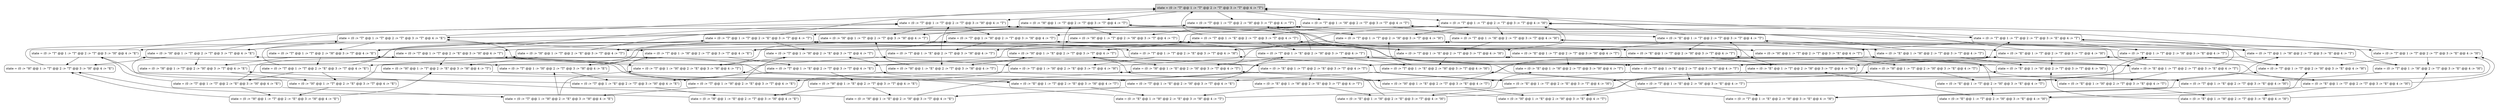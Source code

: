 strict digraph DiskGraph {
node [shape=box,style=rounded]
nodesep=0.35;
subgraph cluster_graph {
color="white";
3247968877808404732 [label="state = (0 :> \"T\" @@ 1 :> \"T\" @@ 2 :> \"T\" @@ 3 :> \"T\" @@ 4 :> \"T\")",style = filled]
3247968877808404732 -> -8607230903952040958 [label="",color="black",fontcolor="black"];
-8607230903952040958 [label="state = (0 :> \"H\" @@ 1 :> \"T\" @@ 2 :> \"T\" @@ 3 :> \"T\" @@ 4 :> \"T\")",tooltip="state = (0 :> \"H\" @@ 1 :> \"T\" @@ 2 :> \"T\" @@ 3 :> \"T\" @@ 4 :> \"T\")"];
3247968877808404732 -> 1431790114664626 [label="",color="black",fontcolor="black"];
1431790114664626 [label="state = (0 :> \"T\" @@ 1 :> \"H\" @@ 2 :> \"T\" @@ 3 :> \"T\" @@ 4 :> \"T\")",tooltip="state = (0 :> \"T\" @@ 1 :> \"H\" @@ 2 :> \"T\" @@ 3 :> \"T\" @@ 4 :> \"T\")"];
3247968877808404732 -> 2276837643404224435 [label="",color="black",fontcolor="black"];
2276837643404224435 [label="state = (0 :> \"T\" @@ 1 :> \"T\" @@ 2 :> \"H\" @@ 3 :> \"T\" @@ 4 :> \"T\")",tooltip="state = (0 :> \"T\" @@ 1 :> \"T\" @@ 2 :> \"H\" @@ 3 :> \"T\" @@ 4 :> \"T\")"];
3247968877808404732 -> 64113050940194692 [label="",color="black",fontcolor="black"];
64113050940194692 [label="state = (0 :> \"T\" @@ 1 :> \"T\" @@ 2 :> \"T\" @@ 3 :> \"H\" @@ 4 :> \"T\")",tooltip="state = (0 :> \"T\" @@ 1 :> \"T\" @@ 2 :> \"T\" @@ 3 :> \"H\" @@ 4 :> \"T\")"];
3247968877808404732 -> 6359154438466095828 [label="",color="black",fontcolor="black"];
6359154438466095828 [label="state = (0 :> \"T\" @@ 1 :> \"T\" @@ 2 :> \"T\" @@ 3 :> \"T\" @@ 4 :> \"H\")",tooltip="state = (0 :> \"T\" @@ 1 :> \"T\" @@ 2 :> \"T\" @@ 3 :> \"T\" @@ 4 :> \"H\")"];
-8607230903952040958 -> -1714223938296152744 [label="",color="black",fontcolor="black"];
-1714223938296152744 [label="state = (0 :> \"E\" @@ 1 :> \"T\" @@ 2 :> \"T\" @@ 3 :> \"T\" @@ 4 :> \"T\")",tooltip="state = (0 :> \"E\" @@ 1 :> \"T\" @@ 2 :> \"T\" @@ 3 :> \"T\" @@ 4 :> \"T\")"];
-8607230903952040958 -> -5042042965833321651 [label="",color="black",fontcolor="black"];
-5042042965833321651 [label="state = (0 :> \"H\" @@ 1 :> \"T\" @@ 2 :> \"H\" @@ 3 :> \"T\" @@ 4 :> \"T\")",tooltip="state = (0 :> \"H\" @@ 1 :> \"T\" @@ 2 :> \"H\" @@ 3 :> \"T\" @@ 4 :> \"T\")"];
-8607230903952040958 -> -6522297349431727238 [label="",color="black",fontcolor="black"];
-6522297349431727238 [label="state = (0 :> \"H\" @@ 1 :> \"T\" @@ 2 :> \"T\" @@ 3 :> \"H\" @@ 4 :> \"T\")",tooltip="state = (0 :> \"H\" @@ 1 :> \"T\" @@ 2 :> \"T\" @@ 3 :> \"H\" @@ 4 :> \"T\")"];
1431790114664626 -> 3700159520759337932 [label="",color="black",fontcolor="black"];
3700159520759337932 [label="state = (0 :> \"T\" @@ 1 :> \"E\" @@ 2 :> \"T\" @@ 3 :> \"T\" @@ 4 :> \"T\")",tooltip="state = (0 :> \"T\" @@ 1 :> \"E\" @@ 2 :> \"T\" @@ 3 :> \"T\" @@ 4 :> \"T\")"];
1431790114664626 -> 3311775417444566986 [label="",color="black",fontcolor="black"];
3311775417444566986 [label="state = (0 :> \"T\" @@ 1 :> \"H\" @@ 2 :> \"T\" @@ 3 :> \"H\" @@ 4 :> \"T\")",tooltip="state = (0 :> \"T\" @@ 1 :> \"H\" @@ 2 :> \"T\" @@ 3 :> \"H\" @@ 4 :> \"T\")"];
1431790114664626 -> 8455030072942326426 [label="",color="black",fontcolor="black"];
8455030072942326426 [label="state = (0 :> \"T\" @@ 1 :> \"H\" @@ 2 :> \"T\" @@ 3 :> \"T\" @@ 4 :> \"H\")",tooltip="state = (0 :> \"T\" @@ 1 :> \"H\" @@ 2 :> \"T\" @@ 3 :> \"T\" @@ 4 :> \"H\")"];
2276837643404224435 -> -5042042965833321651 [label="",color="black",fontcolor="black"];
2276837643404224435 -> -7538978949726360776 [label="",color="black",fontcolor="black"];
-7538978949726360776 [label="state = (0 :> \"T\" @@ 1 :> \"T\" @@ 2 :> \"E\" @@ 3 :> \"T\" @@ 4 :> \"T\")",tooltip="state = (0 :> \"T\" @@ 1 :> \"T\" @@ 2 :> \"E\" @@ 3 :> \"T\" @@ 4 :> \"T\")"];
2276837643404224435 -> 7695430203099391387 [label="",color="black",fontcolor="black"];
7695430203099391387 [label="state = (0 :> \"T\" @@ 1 :> \"T\" @@ 2 :> \"H\" @@ 3 :> \"T\" @@ 4 :> \"H\")",tooltip="state = (0 :> \"T\" @@ 1 :> \"T\" @@ 2 :> \"H\" @@ 3 :> \"T\" @@ 4 :> \"H\")"];
64113050940194692 -> -6522297349431727238 [label="",color="black",fontcolor="black"];
64113050940194692 -> 3311775417444566986 [label="",color="black",fontcolor="black"];
64113050940194692 -> 1315453109686263342 [label="",color="black",fontcolor="black"];
1315453109686263342 [label="state = (0 :> \"T\" @@ 1 :> \"T\" @@ 2 :> \"T\" @@ 3 :> \"E\" @@ 4 :> \"T\")",tooltip="state = (0 :> \"T\" @@ 1 :> \"T\" @@ 2 :> \"T\" @@ 3 :> \"E\" @@ 4 :> \"T\")"];
6359154438466095828 -> 8455030072942326426 [label="",color="black",fontcolor="black"];
6359154438466095828 -> 7695430203099391387 [label="",color="black",fontcolor="black"];
6359154438466095828 -> -6122994969747385919 [label="",color="black",fontcolor="black"];
-6122994969747385919 [label="state = (0 :> \"T\" @@ 1 :> \"T\" @@ 2 :> \"T\" @@ 3 :> \"T\" @@ 4 :> \"E\")",tooltip="state = (0 :> \"T\" @@ 1 :> \"T\" @@ 2 :> \"T\" @@ 3 :> \"T\" @@ 4 :> \"E\")"];
-1714223938296152744 -> 3247968877808404732 [label="",color="black",fontcolor="black"];
-1714223938296152744 -> -4241310982904429290 [label="",color="black",fontcolor="black"];
-4241310982904429290 [label="state = (0 :> \"E\" @@ 1 :> \"H\" @@ 2 :> \"T\" @@ 3 :> \"T\" @@ 4 :> \"T\")",tooltip="state = (0 :> \"E\" @@ 1 :> \"H\" @@ 2 :> \"T\" @@ 3 :> \"T\" @@ 4 :> \"T\")"];
-1714223938296152744 -> -2684651344564776425 [label="",color="black",fontcolor="black"];
-2684651344564776425 [label="state = (0 :> \"E\" @@ 1 :> \"T\" @@ 2 :> \"H\" @@ 3 :> \"T\" @@ 4 :> \"T\")",tooltip="state = (0 :> \"E\" @@ 1 :> \"T\" @@ 2 :> \"H\" @@ 3 :> \"T\" @@ 4 :> \"T\")"];
-1714223938296152744 -> -4195940401365382624 [label="",color="black",fontcolor="black"];
-4195940401365382624 [label="state = (0 :> \"E\" @@ 1 :> \"T\" @@ 2 :> \"T\" @@ 3 :> \"H\" @@ 4 :> \"T\")",tooltip="state = (0 :> \"E\" @@ 1 :> \"T\" @@ 2 :> \"T\" @@ 3 :> \"H\" @@ 4 :> \"T\")"];
-1714223938296152744 -> -7104849179524497552 [label="",color="black",fontcolor="black"];
-7104849179524497552 [label="state = (0 :> \"E\" @@ 1 :> \"T\" @@ 2 :> \"T\" @@ 3 :> \"T\" @@ 4 :> \"H\")",tooltip="state = (0 :> \"E\" @@ 1 :> \"T\" @@ 2 :> \"T\" @@ 3 :> \"T\" @@ 4 :> \"H\")"];
-5042042965833321651 -> -2684651344564776425 [label="",color="black",fontcolor="black"];
-5042042965833321651 -> 3674877863402569670 [label="",color="black",fontcolor="black"];
3674877863402569670 [label="state = (0 :> \"H\" @@ 1 :> \"T\" @@ 2 :> \"E\" @@ 3 :> \"T\" @@ 4 :> \"T\")",tooltip="state = (0 :> \"H\" @@ 1 :> \"T\" @@ 2 :> \"E\" @@ 3 :> \"T\" @@ 4 :> \"T\")"];
-6522297349431727238 -> -4195940401365382624 [label="",color="black",fontcolor="black"];
-6522297349431727238 -> -5197559935311836464 [label="",color="black",fontcolor="black"];
-5197559935311836464 [label="state = (0 :> \"H\" @@ 1 :> \"T\" @@ 2 :> \"T\" @@ 3 :> \"E\" @@ 4 :> \"T\")",tooltip="state = (0 :> \"H\" @@ 1 :> \"T\" @@ 2 :> \"T\" @@ 3 :> \"E\" @@ 4 :> \"T\")"];
3700159520759337932 -> -7582240851409762510 [label="",color="black",fontcolor="black"];
-7582240851409762510 [label="state = (0 :> \"H\" @@ 1 :> \"E\" @@ 2 :> \"T\" @@ 3 :> \"T\" @@ 4 :> \"T\")",tooltip="state = (0 :> \"H\" @@ 1 :> \"E\" @@ 2 :> \"T\" @@ 3 :> \"T\" @@ 4 :> \"T\")"];
3700159520759337932 -> 3247968877808404732 [label="",color="black",fontcolor="black"];
3700159520759337932 -> 131293511163067523 [label="",color="black",fontcolor="black"];
131293511163067523 [label="state = (0 :> \"T\" @@ 1 :> \"E\" @@ 2 :> \"H\" @@ 3 :> \"T\" @@ 4 :> \"T\")",tooltip="state = (0 :> \"T\" @@ 1 :> \"E\" @@ 2 :> \"H\" @@ 3 :> \"T\" @@ 4 :> \"T\")"];
3700159520759337932 -> 2209375691691599028 [label="",color="black",fontcolor="black"];
2209375691691599028 [label="state = (0 :> \"T\" @@ 1 :> \"E\" @@ 2 :> \"T\" @@ 3 :> \"H\" @@ 4 :> \"T\")",tooltip="state = (0 :> \"T\" @@ 1 :> \"E\" @@ 2 :> \"T\" @@ 3 :> \"H\" @@ 4 :> \"T\")"];
3700159520759337932 -> 5047057729453445604 [label="",color="black",fontcolor="black"];
5047057729453445604 [label="state = (0 :> \"T\" @@ 1 :> \"E\" @@ 2 :> \"T\" @@ 3 :> \"T\" @@ 4 :> \"H\")",tooltip="state = (0 :> \"T\" @@ 1 :> \"E\" @@ 2 :> \"T\" @@ 3 :> \"T\" @@ 4 :> \"H\")"];
3311775417444566986 -> 2209375691691599028 [label="",color="black",fontcolor="black"];
3311775417444566986 -> 4564224408367818336 [label="",color="black",fontcolor="black"];
4564224408367818336 [label="state = (0 :> \"T\" @@ 1 :> \"H\" @@ 2 :> \"T\" @@ 3 :> \"E\" @@ 4 :> \"T\")",tooltip="state = (0 :> \"T\" @@ 1 :> \"H\" @@ 2 :> \"T\" @@ 3 :> \"E\" @@ 4 :> \"T\")"];
8455030072942326426 -> 5047057729453445604 [label="",color="black",fontcolor="black"];
8455030072942326426 -> -8786297692615464561 [label="",color="black",fontcolor="black"];
-8786297692615464561 [label="state = (0 :> \"T\" @@ 1 :> \"H\" @@ 2 :> \"T\" @@ 3 :> \"T\" @@ 4 :> \"E\")",tooltip="state = (0 :> \"T\" @@ 1 :> \"H\" @@ 2 :> \"T\" @@ 3 :> \"T\" @@ 4 :> \"E\")"];
-7538978949726360776 -> 3674877863402569670 [label="",color="black",fontcolor="black"];
-7538978949726360776 -> -5010774798967532682 [label="",color="black",fontcolor="black"];
-5010774798967532682 [label="state = (0 :> \"T\" @@ 1 :> \"H\" @@ 2 :> \"E\" @@ 3 :> \"T\" @@ 4 :> \"T\")",tooltip="state = (0 :> \"T\" @@ 1 :> \"H\" @@ 2 :> \"E\" @@ 3 :> \"T\" @@ 4 :> \"T\")"];
-7538978949726360776 -> 3247968877808404732 [label="",color="black",fontcolor="black"];
-7538978949726360776 -> -5003228086903022528 [label="",color="black",fontcolor="black"];
-5003228086903022528 [label="state = (0 :> \"T\" @@ 1 :> \"T\" @@ 2 :> \"E\" @@ 3 :> \"H\" @@ 4 :> \"T\")",tooltip="state = (0 :> \"T\" @@ 1 :> \"T\" @@ 2 :> \"E\" @@ 3 :> \"H\" @@ 4 :> \"T\")"];
-7538978949726360776 -> -2147247597541381872 [label="",color="black",fontcolor="black"];
-2147247597541381872 [label="state = (0 :> \"T\" @@ 1 :> \"T\" @@ 2 :> \"E\" @@ 3 :> \"T\" @@ 4 :> \"H\")",tooltip="state = (0 :> \"T\" @@ 1 :> \"T\" @@ 2 :> \"E\" @@ 3 :> \"T\" @@ 4 :> \"H\")"];
7695430203099391387 -> -2147247597541381872 [label="",color="black",fontcolor="black"];
7695430203099391387 -> -7382198865851056498 [label="",color="black",fontcolor="black"];
-7382198865851056498 [label="state = (0 :> \"T\" @@ 1 :> \"T\" @@ 2 :> \"H\" @@ 3 :> \"T\" @@ 4 :> \"E\")",tooltip="state = (0 :> \"T\" @@ 1 :> \"T\" @@ 2 :> \"H\" @@ 3 :> \"T\" @@ 4 :> \"E\")"];
1315453109686263342 -> -5197559935311836464 [label="",color="black",fontcolor="black"];
1315453109686263342 -> 4564224408367818336 [label="",color="black",fontcolor="black"];
1315453109686263342 -> 2362846194609926497 [label="",color="black",fontcolor="black"];
2362846194609926497 [label="state = (0 :> \"T\" @@ 1 :> \"T\" @@ 2 :> \"H\" @@ 3 :> \"E\" @@ 4 :> \"T\")",tooltip="state = (0 :> \"T\" @@ 1 :> \"T\" @@ 2 :> \"H\" @@ 3 :> \"E\" @@ 4 :> \"T\")"];
1315453109686263342 -> 3247968877808404732 [label="",color="black",fontcolor="black"];
1315453109686263342 -> 7427058776351300614 [label="",color="black",fontcolor="black"];
7427058776351300614 [label="state = (0 :> \"T\" @@ 1 :> \"T\" @@ 2 :> \"T\" @@ 3 :> \"E\" @@ 4 :> \"H\")",tooltip="state = (0 :> \"T\" @@ 1 :> \"T\" @@ 2 :> \"T\" @@ 3 :> \"E\" @@ 4 :> \"H\")"];
-6122994969747385919 -> 1051911437105218879 [label="",color="black",fontcolor="black"];
1051911437105218879 [label="state = (0 :> \"H\" @@ 1 :> \"T\" @@ 2 :> \"T\" @@ 3 :> \"T\" @@ 4 :> \"E\")",tooltip="state = (0 :> \"H\" @@ 1 :> \"T\" @@ 2 :> \"T\" @@ 3 :> \"T\" @@ 4 :> \"E\")"];
-6122994969747385919 -> -8786297692615464561 [label="",color="black",fontcolor="black"];
-6122994969747385919 -> -7382198865851056498 [label="",color="black",fontcolor="black"];
-6122994969747385919 -> -8721752281214687559 [label="",color="black",fontcolor="black"];
-8721752281214687559 [label="state = (0 :> \"T\" @@ 1 :> \"T\" @@ 2 :> \"T\" @@ 3 :> \"H\" @@ 4 :> \"E\")",tooltip="state = (0 :> \"T\" @@ 1 :> \"T\" @@ 2 :> \"T\" @@ 3 :> \"H\" @@ 4 :> \"E\")"];
-6122994969747385919 -> 3247968877808404732 [label="",color="black",fontcolor="black"];
-4241310982904429290 -> 1431790114664626 [label="",color="black",fontcolor="black"];
-4241310982904429290 -> -1669979872534056338 [label="",color="black",fontcolor="black"];
-1669979872534056338 [label="state = (0 :> \"E\" @@ 1 :> \"H\" @@ 2 :> \"T\" @@ 3 :> \"H\" @@ 4 :> \"T\")",tooltip="state = (0 :> \"E\" @@ 1 :> \"H\" @@ 2 :> \"T\" @@ 3 :> \"H\" @@ 4 :> \"T\")"];
-4241310982904429290 -> -5732927189111716034 [label="",color="black",fontcolor="black"];
-5732927189111716034 [label="state = (0 :> \"E\" @@ 1 :> \"H\" @@ 2 :> \"T\" @@ 3 :> \"T\" @@ 4 :> \"H\")",tooltip="state = (0 :> \"E\" @@ 1 :> \"H\" @@ 2 :> \"T\" @@ 3 :> \"T\" @@ 4 :> \"H\")"];
-2684651344564776425 -> 2276837643404224435 [label="",color="black",fontcolor="black"];
-2684651344564776425 -> 5928683811385646748 [label="",color="black",fontcolor="black"];
5928683811385646748 [label="state = (0 :> \"E\" @@ 1 :> \"T\" @@ 2 :> \"E\" @@ 3 :> \"T\" @@ 4 :> \"T\")",tooltip="state = (0 :> \"E\" @@ 1 :> \"T\" @@ 2 :> \"E\" @@ 3 :> \"T\" @@ 4 :> \"T\")"];
-2684651344564776425 -> -5769840192980217793 [label="",color="black",fontcolor="black"];
-5769840192980217793 [label="state = (0 :> \"E\" @@ 1 :> \"T\" @@ 2 :> \"H\" @@ 3 :> \"T\" @@ 4 :> \"H\")",tooltip="state = (0 :> \"E\" @@ 1 :> \"T\" @@ 2 :> \"H\" @@ 3 :> \"T\" @@ 4 :> \"H\")"];
-4195940401365382624 -> 64113050940194692 [label="",color="black",fontcolor="black"];
-4195940401365382624 -> -1669979872534056338 [label="",color="black",fontcolor="black"];
-4195940401365382624 -> -2925178430143992950 [label="",color="black",fontcolor="black"];
-2925178430143992950 [label="state = (0 :> \"E\" @@ 1 :> \"T\" @@ 2 :> \"T\" @@ 3 :> \"E\" @@ 4 :> \"T\")",tooltip="state = (0 :> \"E\" @@ 1 :> \"T\" @@ 2 :> \"T\" @@ 3 :> \"E\" @@ 4 :> \"T\")"];
-7104849179524497552 -> 6359154438466095828 [label="",color="black",fontcolor="black"];
-7104849179524497552 -> -5732927189111716034 [label="",color="black",fontcolor="black"];
-7104849179524497552 -> -5769840192980217793 [label="",color="black",fontcolor="black"];
3674877863402569670 -> 5928683811385646748 [label="",color="black",fontcolor="black"];
3674877863402569670 -> -8607230903952040958 [label="",color="black",fontcolor="black"];
3674877863402569670 -> 2238031680772540606 [label="",color="black",fontcolor="black"];
2238031680772540606 [label="state = (0 :> \"H\" @@ 1 :> \"T\" @@ 2 :> \"E\" @@ 3 :> \"H\" @@ 4 :> \"T\")",tooltip="state = (0 :> \"H\" @@ 1 :> \"T\" @@ 2 :> \"E\" @@ 3 :> \"H\" @@ 4 :> \"T\")"];
-5197559935311836464 -> -2925178430143992950 [label="",color="black",fontcolor="black"];
-5197559935311836464 -> -8839044908317907553 [label="",color="black",fontcolor="black"];
-8839044908317907553 [label="state = (0 :> \"H\" @@ 1 :> \"T\" @@ 2 :> \"H\" @@ 3 :> \"E\" @@ 4 :> \"T\")",tooltip="state = (0 :> \"H\" @@ 1 :> \"T\" @@ 2 :> \"H\" @@ 3 :> \"E\" @@ 4 :> \"T\")"];
-5197559935311836464 -> -8607230903952040958 [label="",color="black",fontcolor="black"];
-7582240851409762510 -> -8607230903952040958 [label="",color="black",fontcolor="black"];
-7582240851409762510 -> -6607464943189497731 [label="",color="black",fontcolor="black"];
-6607464943189497731 [label="state = (0 :> \"H\" @@ 1 :> \"E\" @@ 2 :> \"H\" @@ 3 :> \"T\" @@ 4 :> \"T\")",tooltip="state = (0 :> \"H\" @@ 1 :> \"E\" @@ 2 :> \"H\" @@ 3 :> \"T\" @@ 4 :> \"T\")"];
-7582240851409762510 -> -4956593913871798198 [label="",color="black",fontcolor="black"];
-4956593913871798198 [label="state = (0 :> \"H\" @@ 1 :> \"E\" @@ 2 :> \"T\" @@ 3 :> \"H\" @@ 4 :> \"T\")",tooltip="state = (0 :> \"H\" @@ 1 :> \"E\" @@ 2 :> \"T\" @@ 3 :> \"H\" @@ 4 :> \"T\")"];
131293511163067523 -> -6607464943189497731 [label="",color="black",fontcolor="black"];
131293511163067523 -> 2276837643404224435 [label="",color="black",fontcolor="black"];
131293511163067523 -> 8395037333407514283 [label="",color="black",fontcolor="black"];
8395037333407514283 [label="state = (0 :> \"T\" @@ 1 :> \"E\" @@ 2 :> \"H\" @@ 3 :> \"T\" @@ 4 :> \"H\")",tooltip="state = (0 :> \"T\" @@ 1 :> \"E\" @@ 2 :> \"H\" @@ 3 :> \"T\" @@ 4 :> \"H\")"];
2209375691691599028 -> -4956593913871798198 [label="",color="black",fontcolor="black"];
2209375691691599028 -> 64113050940194692 [label="",color="black",fontcolor="black"];
2209375691691599028 -> 868047544698062110 [label="",color="black",fontcolor="black"];
868047544698062110 [label="state = (0 :> \"T\" @@ 1 :> \"E\" @@ 2 :> \"T\" @@ 3 :> \"E\" @@ 4 :> \"T\")",tooltip="state = (0 :> \"T\" @@ 1 :> \"E\" @@ 2 :> \"T\" @@ 3 :> \"E\" @@ 4 :> \"T\")"];
5047057729453445604 -> 6359154438466095828 [label="",color="black",fontcolor="black"];
5047057729453445604 -> 8395037333407514283 [label="",color="black",fontcolor="black"];
5047057729453445604 -> -5382855425079342351 [label="",color="black",fontcolor="black"];
-5382855425079342351 [label="state = (0 :> \"T\" @@ 1 :> \"E\" @@ 2 :> \"T\" @@ 3 :> \"T\" @@ 4 :> \"E\")",tooltip="state = (0 :> \"T\" @@ 1 :> \"E\" @@ 2 :> \"T\" @@ 3 :> \"T\" @@ 4 :> \"E\")"];
4564224408367818336 -> 868047544698062110 [label="",color="black",fontcolor="black"];
4564224408367818336 -> 1431790114664626 [label="",color="black",fontcolor="black"];
4564224408367818336 -> 5333452539381408840 [label="",color="black",fontcolor="black"];
5333452539381408840 [label="state = (0 :> \"T\" @@ 1 :> \"H\" @@ 2 :> \"T\" @@ 3 :> \"E\" @@ 4 :> \"H\")",tooltip="state = (0 :> \"T\" @@ 1 :> \"H\" @@ 2 :> \"T\" @@ 3 :> \"E\" @@ 4 :> \"H\")"];
-8786297692615464561 -> -5382855425079342351 [label="",color="black",fontcolor="black"];
-8786297692615464561 -> -6061826636836708617 [label="",color="black",fontcolor="black"];
-6061826636836708617 [label="state = (0 :> \"T\" @@ 1 :> \"H\" @@ 2 :> \"T\" @@ 3 :> \"H\" @@ 4 :> \"E\")",tooltip="state = (0 :> \"T\" @@ 1 :> \"H\" @@ 2 :> \"T\" @@ 3 :> \"H\" @@ 4 :> \"E\")"];
-8786297692615464561 -> 1431790114664626 [label="",color="black",fontcolor="black"];
-5010774798967532682 -> 1431790114664626 [label="",color="black",fontcolor="black"];
-5010774798967532682 -> -7528053917934590962 [label="",color="black",fontcolor="black"];
-7528053917934590962 [label="state = (0 :> \"T\" @@ 1 :> \"H\" @@ 2 :> \"E\" @@ 3 :> \"H\" @@ 4 :> \"T\")",tooltip="state = (0 :> \"T\" @@ 1 :> \"H\" @@ 2 :> \"E\" @@ 3 :> \"H\" @@ 4 :> \"T\")"];
-5010774798967532682 -> -3520269101658664610 [label="",color="black",fontcolor="black"];
-3520269101658664610 [label="state = (0 :> \"T\" @@ 1 :> \"H\" @@ 2 :> \"E\" @@ 3 :> \"T\" @@ 4 :> \"H\")",tooltip="state = (0 :> \"T\" @@ 1 :> \"H\" @@ 2 :> \"E\" @@ 3 :> \"T\" @@ 4 :> \"H\")"];
-5003228086903022528 -> 2238031680772540606 [label="",color="black",fontcolor="black"];
-5003228086903022528 -> -7528053917934590962 [label="",color="black",fontcolor="black"];
-5003228086903022528 -> 64113050940194692 [label="",color="black",fontcolor="black"];
-2147247597541381872 -> -3520269101658664610 [label="",color="black",fontcolor="black"];
-2147247597541381872 -> 6359154438466095828 [label="",color="black",fontcolor="black"];
-2147247597541381872 -> 1258176029874647557 [label="",color="black",fontcolor="black"];
1258176029874647557 [label="state = (0 :> \"T\" @@ 1 :> \"T\" @@ 2 :> \"E\" @@ 3 :> \"T\" @@ 4 :> \"E\")",tooltip="state = (0 :> \"T\" @@ 1 :> \"T\" @@ 2 :> \"E\" @@ 3 :> \"T\" @@ 4 :> \"E\")"];
-7382198865851056498 -> 4328744682281511536 [label="",color="black",fontcolor="black"];
4328744682281511536 [label="state = (0 :> \"H\" @@ 1 :> \"T\" @@ 2 :> \"H\" @@ 3 :> \"T\" @@ 4 :> \"E\")",tooltip="state = (0 :> \"H\" @@ 1 :> \"T\" @@ 2 :> \"H\" @@ 3 :> \"T\" @@ 4 :> \"E\")"];
-7382198865851056498 -> 1258176029874647557 [label="",color="black",fontcolor="black"];
-7382198865851056498 -> 2276837643404224435 [label="",color="black",fontcolor="black"];
2362846194609926497 -> -8839044908317907553 [label="",color="black",fontcolor="black"];
2362846194609926497 -> 2276837643404224435 [label="",color="black",fontcolor="black"];
2362846194609926497 -> 6168206498482500425 [label="",color="black",fontcolor="black"];
6168206498482500425 [label="state = (0 :> \"T\" @@ 1 :> \"T\" @@ 2 :> \"H\" @@ 3 :> \"E\" @@ 4 :> \"H\")",tooltip="state = (0 :> \"T\" @@ 1 :> \"T\" @@ 2 :> \"H\" @@ 3 :> \"E\" @@ 4 :> \"H\")"];
7427058776351300614 -> 5333452539381408840 [label="",color="black",fontcolor="black"];
7427058776351300614 -> 6168206498482500425 [label="",color="black",fontcolor="black"];
7427058776351300614 -> 6359154438466095828 [label="",color="black",fontcolor="black"];
1051911437105218879 -> 4328744682281511536 [label="",color="black",fontcolor="black"];
1051911437105218879 -> 2551852029309432391 [label="",color="black",fontcolor="black"];
2551852029309432391 [label="state = (0 :> \"H\" @@ 1 :> \"T\" @@ 2 :> \"T\" @@ 3 :> \"H\" @@ 4 :> \"E\")",tooltip="state = (0 :> \"H\" @@ 1 :> \"T\" @@ 2 :> \"T\" @@ 3 :> \"H\" @@ 4 :> \"E\")"];
1051911437105218879 -> -8607230903952040958 [label="",color="black",fontcolor="black"];
-8721752281214687559 -> 2551852029309432391 [label="",color="black",fontcolor="black"];
-8721752281214687559 -> -6061826636836708617 [label="",color="black",fontcolor="black"];
-8721752281214687559 -> 64113050940194692 [label="",color="black",fontcolor="black"];
-1669979872534056338 -> 3311775417444566986 [label="",color="black",fontcolor="black"];
-1669979872534056338 -> -400360772304645180 [label="",color="black",fontcolor="black"];
-400360772304645180 [label="state = (0 :> \"E\" @@ 1 :> \"H\" @@ 2 :> \"T\" @@ 3 :> \"E\" @@ 4 :> \"T\")",tooltip="state = (0 :> \"E\" @@ 1 :> \"H\" @@ 2 :> \"T\" @@ 3 :> \"E\" @@ 4 :> \"T\")"];
-5732927189111716034 -> 8455030072942326426 [label="",color="black",fontcolor="black"];
5928683811385646748 -> -7538978949726360776 [label="",color="black",fontcolor="black"];
5928683811385646748 -> 9174086201263924946 [label="",color="black",fontcolor="black"];
9174086201263924946 [label="state = (0 :> \"E\" @@ 1 :> \"H\" @@ 2 :> \"E\" @@ 3 :> \"T\" @@ 4 :> \"T\")",tooltip="state = (0 :> \"E\" @@ 1 :> \"H\" @@ 2 :> \"E\" @@ 3 :> \"T\" @@ 4 :> \"T\")"];
5928683811385646748 -> -1714223938296152744 [label="",color="black",fontcolor="black"];
5928683811385646748 -> 9202602834959985124 [label="",color="black",fontcolor="black"];
9202602834959985124 [label="state = (0 :> \"E\" @@ 1 :> \"T\" @@ 2 :> \"E\" @@ 3 :> \"H\" @@ 4 :> \"T\")",tooltip="state = (0 :> \"E\" @@ 1 :> \"T\" @@ 2 :> \"E\" @@ 3 :> \"H\" @@ 4 :> \"T\")"];
5928683811385646748 -> 2816352557374741684 [label="",color="black",fontcolor="black"];
2816352557374741684 [label="state = (0 :> \"E\" @@ 1 :> \"T\" @@ 2 :> \"E\" @@ 3 :> \"T\" @@ 4 :> \"H\")",tooltip="state = (0 :> \"E\" @@ 1 :> \"T\" @@ 2 :> \"E\" @@ 3 :> \"T\" @@ 4 :> \"H\")"];
-5769840192980217793 -> 7695430203099391387 [label="",color="black",fontcolor="black"];
-5769840192980217793 -> 2816352557374741684 [label="",color="black",fontcolor="black"];
-2925178430143992950 -> 1315453109686263342 [label="",color="black",fontcolor="black"];
-2925178430143992950 -> -400360772304645180 [label="",color="black",fontcolor="black"];
-2925178430143992950 -> -1879052121094880059 [label="",color="black",fontcolor="black"];
-1879052121094880059 [label="state = (0 :> \"E\" @@ 1 :> \"T\" @@ 2 :> \"H\" @@ 3 :> \"E\" @@ 4 :> \"T\")",tooltip="state = (0 :> \"E\" @@ 1 :> \"T\" @@ 2 :> \"H\" @@ 3 :> \"E\" @@ 4 :> \"T\")"];
-2925178430143992950 -> -1714223938296152744 [label="",color="black",fontcolor="black"];
-2925178430143992950 -> -6758506050267879006 [label="",color="black",fontcolor="black"];
-6758506050267879006 [label="state = (0 :> \"E\" @@ 1 :> \"T\" @@ 2 :> \"T\" @@ 3 :> \"E\" @@ 4 :> \"H\")",tooltip="state = (0 :> \"E\" @@ 1 :> \"T\" @@ 2 :> \"T\" @@ 3 :> \"E\" @@ 4 :> \"H\")"];
2238031680772540606 -> 9202602834959985124 [label="",color="black",fontcolor="black"];
2238031680772540606 -> -6522297349431727238 [label="",color="black",fontcolor="black"];
-8839044908317907553 -> -1879052121094880059 [label="",color="black",fontcolor="black"];
-8839044908317907553 -> -5042042965833321651 [label="",color="black",fontcolor="black"];
-6607464943189497731 -> -5042042965833321651 [label="",color="black",fontcolor="black"];
-4956593913871798198 -> -6522297349431727238 [label="",color="black",fontcolor="black"];
-4956593913871798198 -> -6227335065818951200 [label="",color="black",fontcolor="black"];
-6227335065818951200 [label="state = (0 :> \"H\" @@ 1 :> \"E\" @@ 2 :> \"T\" @@ 3 :> \"E\" @@ 4 :> \"T\")",tooltip="state = (0 :> \"H\" @@ 1 :> \"E\" @@ 2 :> \"T\" @@ 3 :> \"E\" @@ 4 :> \"T\")"];
8395037333407514283 -> 7695430203099391387 [label="",color="black",fontcolor="black"];
8395037333407514283 -> -8662770396265749058 [label="",color="black",fontcolor="black"];
-8662770396265749058 [label="state = (0 :> \"T\" @@ 1 :> \"E\" @@ 2 :> \"H\" @@ 3 :> \"T\" @@ 4 :> \"E\")",tooltip="state = (0 :> \"T\" @@ 1 :> \"E\" @@ 2 :> \"H\" @@ 3 :> \"T\" @@ 4 :> \"E\")"];
868047544698062110 -> -6227335065818951200 [label="",color="black",fontcolor="black"];
868047544698062110 -> 1315453109686263342 [label="",color="black",fontcolor="black"];
868047544698062110 -> 4503605257753012817 [label="",color="black",fontcolor="black"];
4503605257753012817 [label="state = (0 :> \"T\" @@ 1 :> \"E\" @@ 2 :> \"H\" @@ 3 :> \"E\" @@ 4 :> \"T\")",tooltip="state = (0 :> \"T\" @@ 1 :> \"E\" @@ 2 :> \"H\" @@ 3 :> \"E\" @@ 4 :> \"T\")"];
868047544698062110 -> 3700159520759337932 [label="",color="black",fontcolor="black"];
868047544698062110 -> 8743940565474035510 [label="",color="black",fontcolor="black"];
8743940565474035510 [label="state = (0 :> \"T\" @@ 1 :> \"E\" @@ 2 :> \"T\" @@ 3 :> \"E\" @@ 4 :> \"H\")",tooltip="state = (0 :> \"T\" @@ 1 :> \"E\" @@ 2 :> \"T\" @@ 3 :> \"E\" @@ 4 :> \"H\")"];
-5382855425079342351 -> 1212491834555325967 [label="",color="black",fontcolor="black"];
1212491834555325967 [label="state = (0 :> \"H\" @@ 1 :> \"E\" @@ 2 :> \"T\" @@ 3 :> \"T\" @@ 4 :> \"E\")",tooltip="state = (0 :> \"H\" @@ 1 :> \"E\" @@ 2 :> \"T\" @@ 3 :> \"T\" @@ 4 :> \"E\")"];
-5382855425079342351 -> -6122994969747385919 [label="",color="black",fontcolor="black"];
-5382855425079342351 -> -8662770396265749058 [label="",color="black",fontcolor="black"];
-5382855425079342351 -> -7440899293401678455 [label="",color="black",fontcolor="black"];
-7440899293401678455 [label="state = (0 :> \"T\" @@ 1 :> \"E\" @@ 2 :> \"T\" @@ 3 :> \"H\" @@ 4 :> \"E\")",tooltip="state = (0 :> \"T\" @@ 1 :> \"E\" @@ 2 :> \"T\" @@ 3 :> \"H\" @@ 4 :> \"E\")"];
-5382855425079342351 -> 3700159520759337932 [label="",color="black",fontcolor="black"];
5333452539381408840 -> 8743940565474035510 [label="",color="black",fontcolor="black"];
5333452539381408840 -> 8455030072942326426 [label="",color="black",fontcolor="black"];
-6061826636836708617 -> -7440899293401678455 [label="",color="black",fontcolor="black"];
-6061826636836708617 -> 3311775417444566986 [label="",color="black",fontcolor="black"];
-7528053917934590962 -> 3311775417444566986 [label="",color="black",fontcolor="black"];
-3520269101658664610 -> 8455030072942326426 [label="",color="black",fontcolor="black"];
-3520269101658664610 -> 4351598905711970891 [label="",color="black",fontcolor="black"];
4351598905711970891 [label="state = (0 :> \"T\" @@ 1 :> \"H\" @@ 2 :> \"E\" @@ 3 :> \"T\" @@ 4 :> \"E\")",tooltip="state = (0 :> \"T\" @@ 1 :> \"H\" @@ 2 :> \"E\" @@ 3 :> \"T\" @@ 4 :> \"E\")"];
1258176029874647557 -> -5410491067840518405 [label="",color="black",fontcolor="black"];
-5410491067840518405 [label="state = (0 :> \"H\" @@ 1 :> \"T\" @@ 2 :> \"E\" @@ 3 :> \"T\" @@ 4 :> \"E\")",tooltip="state = (0 :> \"H\" @@ 1 :> \"T\" @@ 2 :> \"E\" @@ 3 :> \"T\" @@ 4 :> \"E\")"];
1258176029874647557 -> 4351598905711970891 [label="",color="black",fontcolor="black"];
1258176029874647557 -> -6122994969747385919 [label="",color="black",fontcolor="black"];
1258176029874647557 -> 4360940640777536893 [label="",color="black",fontcolor="black"];
4360940640777536893 [label="state = (0 :> \"T\" @@ 1 :> \"T\" @@ 2 :> \"E\" @@ 3 :> \"H\" @@ 4 :> \"E\")",tooltip="state = (0 :> \"T\" @@ 1 :> \"T\" @@ 2 :> \"E\" @@ 3 :> \"H\" @@ 4 :> \"E\")"];
1258176029874647557 -> -7538978949726360776 [label="",color="black",fontcolor="black"];
4328744682281511536 -> -5410491067840518405 [label="",color="black",fontcolor="black"];
4328744682281511536 -> -5042042965833321651 [label="",color="black",fontcolor="black"];
6168206498482500425 -> 7695430203099391387 [label="",color="black",fontcolor="black"];
2551852029309432391 -> -6522297349431727238 [label="",color="black",fontcolor="black"];
-400360772304645180 -> 4564224408367818336 [label="",color="black",fontcolor="black"];
-400360772304645180 -> -4241310982904429290 [label="",color="black",fontcolor="black"];
-400360772304645180 -> -8132662245226032660 [label="",color="black",fontcolor="black"];
-8132662245226032660 [label="state = (0 :> \"E\" @@ 1 :> \"H\" @@ 2 :> \"T\" @@ 3 :> \"E\" @@ 4 :> \"H\")",tooltip="state = (0 :> \"E\" @@ 1 :> \"H\" @@ 2 :> \"T\" @@ 3 :> \"E\" @@ 4 :> \"H\")"];
9174086201263924946 -> -5010774798967532682 [label="",color="black",fontcolor="black"];
9174086201263924946 -> -4241310982904429290 [label="",color="black",fontcolor="black"];
9174086201263924946 -> 5953823362289291690 [label="",color="black",fontcolor="black"];
5953823362289291690 [label="state = (0 :> \"E\" @@ 1 :> \"H\" @@ 2 :> \"E\" @@ 3 :> \"H\" @@ 4 :> \"T\")",tooltip="state = (0 :> \"E\" @@ 1 :> \"H\" @@ 2 :> \"E\" @@ 3 :> \"H\" @@ 4 :> \"T\")"];
9174086201263924946 -> 721629213713736954 [label="",color="black",fontcolor="black"];
721629213713736954 [label="state = (0 :> \"E\" @@ 1 :> \"H\" @@ 2 :> \"E\" @@ 3 :> \"T\" @@ 4 :> \"H\")",tooltip="state = (0 :> \"E\" @@ 1 :> \"H\" @@ 2 :> \"E\" @@ 3 :> \"T\" @@ 4 :> \"H\")"];
9202602834959985124 -> -5003228086903022528 [label="",color="black",fontcolor="black"];
9202602834959985124 -> 5953823362289291690 [label="",color="black",fontcolor="black"];
9202602834959985124 -> -4195940401365382624 [label="",color="black",fontcolor="black"];
2816352557374741684 -> -2147247597541381872 [label="",color="black",fontcolor="black"];
2816352557374741684 -> 721629213713736954 [label="",color="black",fontcolor="black"];
2816352557374741684 -> -7104849179524497552 [label="",color="black",fontcolor="black"];
-1879052121094880059 -> 2362846194609926497 [label="",color="black",fontcolor="black"];
-1879052121094880059 -> -2684651344564776425 [label="",color="black",fontcolor="black"];
-1879052121094880059 -> -8016654502215579923 [label="",color="black",fontcolor="black"];
-8016654502215579923 [label="state = (0 :> \"E\" @@ 1 :> \"T\" @@ 2 :> \"H\" @@ 3 :> \"E\" @@ 4 :> \"H\")",tooltip="state = (0 :> \"E\" @@ 1 :> \"T\" @@ 2 :> \"H\" @@ 3 :> \"E\" @@ 4 :> \"H\")"];
-6758506050267879006 -> 7427058776351300614 [label="",color="black",fontcolor="black"];
-6758506050267879006 -> -8132662245226032660 [label="",color="black",fontcolor="black"];
-6758506050267879006 -> -8016654502215579923 [label="",color="black",fontcolor="black"];
-6758506050267879006 -> -7104849179524497552 [label="",color="black",fontcolor="black"];
-6227335065818951200 -> -5197559935311836464 [label="",color="black",fontcolor="black"];
-6227335065818951200 -> -7268837861865750865 [label="",color="black",fontcolor="black"];
-7268837861865750865 [label="state = (0 :> \"H\" @@ 1 :> \"E\" @@ 2 :> \"H\" @@ 3 :> \"E\" @@ 4 :> \"T\")",tooltip="state = (0 :> \"H\" @@ 1 :> \"E\" @@ 2 :> \"H\" @@ 3 :> \"E\" @@ 4 :> \"T\")"];
-6227335065818951200 -> -7582240851409762510 [label="",color="black",fontcolor="black"];
-8662770396265749058 -> 2474810854330642752 [label="",color="black",fontcolor="black"];
2474810854330642752 [label="state = (0 :> \"H\" @@ 1 :> \"E\" @@ 2 :> \"H\" @@ 3 :> \"T\" @@ 4 :> \"E\")",tooltip="state = (0 :> \"H\" @@ 1 :> \"E\" @@ 2 :> \"H\" @@ 3 :> \"T\" @@ 4 :> \"E\")"];
-8662770396265749058 -> -7382198865851056498 [label="",color="black",fontcolor="black"];
-8662770396265749058 -> 131293511163067523 [label="",color="black",fontcolor="black"];
4503605257753012817 -> -7268837861865750865 [label="",color="black",fontcolor="black"];
4503605257753012817 -> 2362846194609926497 [label="",color="black",fontcolor="black"];
4503605257753012817 -> 131293511163067523 [label="",color="black",fontcolor="black"];
4503605257753012817 -> 5463814296928954489 [label="",color="black",fontcolor="black"];
5463814296928954489 [label="state = (0 :> \"T\" @@ 1 :> \"E\" @@ 2 :> \"H\" @@ 3 :> \"E\" @@ 4 :> \"H\")",tooltip="state = (0 :> \"T\" @@ 1 :> \"E\" @@ 2 :> \"H\" @@ 3 :> \"E\" @@ 4 :> \"H\")"];
8743940565474035510 -> 7427058776351300614 [label="",color="black",fontcolor="black"];
8743940565474035510 -> 5463814296928954489 [label="",color="black",fontcolor="black"];
8743940565474035510 -> 5047057729453445604 [label="",color="black",fontcolor="black"];
1212491834555325967 -> 1051911437105218879 [label="",color="black",fontcolor="black"];
1212491834555325967 -> 2474810854330642752 [label="",color="black",fontcolor="black"];
1212491834555325967 -> 4405504364428503415 [label="",color="black",fontcolor="black"];
4405504364428503415 [label="state = (0 :> \"H\" @@ 1 :> \"E\" @@ 2 :> \"T\" @@ 3 :> \"H\" @@ 4 :> \"E\")",tooltip="state = (0 :> \"H\" @@ 1 :> \"E\" @@ 2 :> \"T\" @@ 3 :> \"H\" @@ 4 :> \"E\")"];
1212491834555325967 -> -7582240851409762510 [label="",color="black",fontcolor="black"];
-7440899293401678455 -> 4405504364428503415 [label="",color="black",fontcolor="black"];
-7440899293401678455 -> -8721752281214687559 [label="",color="black",fontcolor="black"];
-7440899293401678455 -> 2209375691691599028 [label="",color="black",fontcolor="black"];
4351598905711970891 -> -8786297692615464561 [label="",color="black",fontcolor="black"];
4351598905711970891 -> 1266391244892421427 [label="",color="black",fontcolor="black"];
1266391244892421427 [label="state = (0 :> \"T\" @@ 1 :> \"H\" @@ 2 :> \"E\" @@ 3 :> \"H\" @@ 4 :> \"E\")",tooltip="state = (0 :> \"T\" @@ 1 :> \"H\" @@ 2 :> \"E\" @@ 3 :> \"H\" @@ 4 :> \"E\")"];
4351598905711970891 -> -5010774798967532682 [label="",color="black",fontcolor="black"];
-5410491067840518405 -> 1051911437105218879 [label="",color="black",fontcolor="black"];
-5410491067840518405 -> -7414386182953643645 [label="",color="black",fontcolor="black"];
-7414386182953643645 [label="state = (0 :> \"H\" @@ 1 :> \"T\" @@ 2 :> \"E\" @@ 3 :> \"H\" @@ 4 :> \"E\")",tooltip="state = (0 :> \"H\" @@ 1 :> \"T\" @@ 2 :> \"E\" @@ 3 :> \"H\" @@ 4 :> \"E\")"];
-5410491067840518405 -> 3674877863402569670 [label="",color="black",fontcolor="black"];
4360940640777536893 -> -7414386182953643645 [label="",color="black",fontcolor="black"];
4360940640777536893 -> 1266391244892421427 [label="",color="black",fontcolor="black"];
4360940640777536893 -> -8721752281214687559 [label="",color="black",fontcolor="black"];
4360940640777536893 -> -5003228086903022528 [label="",color="black",fontcolor="black"];
-8132662245226032660 -> 5333452539381408840 [label="",color="black",fontcolor="black"];
-8132662245226032660 -> -5732927189111716034 [label="",color="black",fontcolor="black"];
5953823362289291690 -> -7528053917934590962 [label="",color="black",fontcolor="black"];
5953823362289291690 -> -1669979872534056338 [label="",color="black",fontcolor="black"];
721629213713736954 -> -3520269101658664610 [label="",color="black",fontcolor="black"];
721629213713736954 -> -5732927189111716034 [label="",color="black",fontcolor="black"];
-8016654502215579923 -> 6168206498482500425 [label="",color="black",fontcolor="black"];
-8016654502215579923 -> -5769840192980217793 [label="",color="black",fontcolor="black"];
-7268837861865750865 -> -8839044908317907553 [label="",color="black",fontcolor="black"];
-7268837861865750865 -> -6607464943189497731 [label="",color="black",fontcolor="black"];
2474810854330642752 -> 4328744682281511536 [label="",color="black",fontcolor="black"];
2474810854330642752 -> -6607464943189497731 [label="",color="black",fontcolor="black"];
5463814296928954489 -> 6168206498482500425 [label="",color="black",fontcolor="black"];
5463814296928954489 -> 8395037333407514283 [label="",color="black",fontcolor="black"];
4405504364428503415 -> 2551852029309432391 [label="",color="black",fontcolor="black"];
4405504364428503415 -> -4956593913871798198 [label="",color="black",fontcolor="black"];
1266391244892421427 -> -6061826636836708617 [label="",color="black",fontcolor="black"];
1266391244892421427 -> -7528053917934590962 [label="",color="black",fontcolor="black"];
-7414386182953643645 -> 2551852029309432391 [label="",color="black",fontcolor="black"];
-7414386182953643645 -> 2238031680772540606 [label="",color="black",fontcolor="black"];
{rank = same; 3247968877808404732;}
{rank = same; 2276837643404224435;-8607230903952040958;64113050940194692;1431790114664626;6359154438466095828;}
{rank = same; 7695430203099391387;1315453109686263342;-1714223938296152744;-5042042965833321651;-7538978949726360776;-6122994969747385919;8455030072942326426;3311775417444566986;3700159520759337932;-6522297349431727238;}
{rank = same; 131293511163067523;-8786297692615464561;-4195940401365382624;-5003228086903022528;3674877863402569670;-5197559935311836464;2209375691691599028;2362846194609926497;-2684651344564776425;-7582240851409762510;-4241310982904429290;-2147247597541381872;-7104849179524497552;-5010774798967532682;7427058776351300614;4564224408367818336;-8721752281214687559;1051911437105218879;-7382198865851056498;5047057729453445604;}
{rank = same; 2238031680772540606;-6607464943189497731;-5382855425079342351;5333452539381408840;-6061826636836708617;-3520269101658664610;-5732927189111716034;1258176029874647557;-8839044908317907553;-4956593913871798198;868047544698062110;2551852029309432391;-1669979872534056338;-7528053917934590962;8395037333407514283;4328744682281511536;5928683811385646748;-2925178430143992950;-5769840192980217793;6168206498482500425;}
{rank = same; 1212491834555325967;8743940565474035510;-7440899293401678455;-5410491067840518405;-6758506050267879006;4360940640777536893;-400360772304645180;2816352557374741684;-8662770396265749058;9174086201263924946;-6227335065818951200;-1879052121094880059;4503605257753012817;9202602834959985124;4351598905711970891;}
{rank = same; -8016654502215579923;4405504364428503415;721629213713736954;-8132662245226032660;1266391244892421427;5953823362289291690;5463814296928954489;2474810854330642752;-7268837861865750865;-7414386182953643645;}
}
}